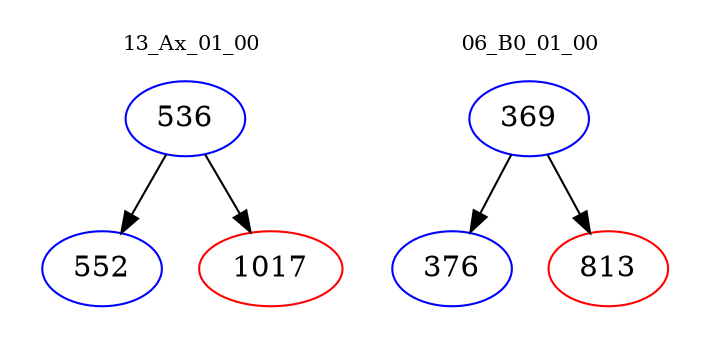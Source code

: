 digraph{
subgraph cluster_0 {
color = white
label = "13_Ax_01_00";
fontsize=10;
T0_536 [label="536", color="blue"]
T0_536 -> T0_552 [color="black"]
T0_552 [label="552", color="blue"]
T0_536 -> T0_1017 [color="black"]
T0_1017 [label="1017", color="red"]
}
subgraph cluster_1 {
color = white
label = "06_B0_01_00";
fontsize=10;
T1_369 [label="369", color="blue"]
T1_369 -> T1_376 [color="black"]
T1_376 [label="376", color="blue"]
T1_369 -> T1_813 [color="black"]
T1_813 [label="813", color="red"]
}
}
